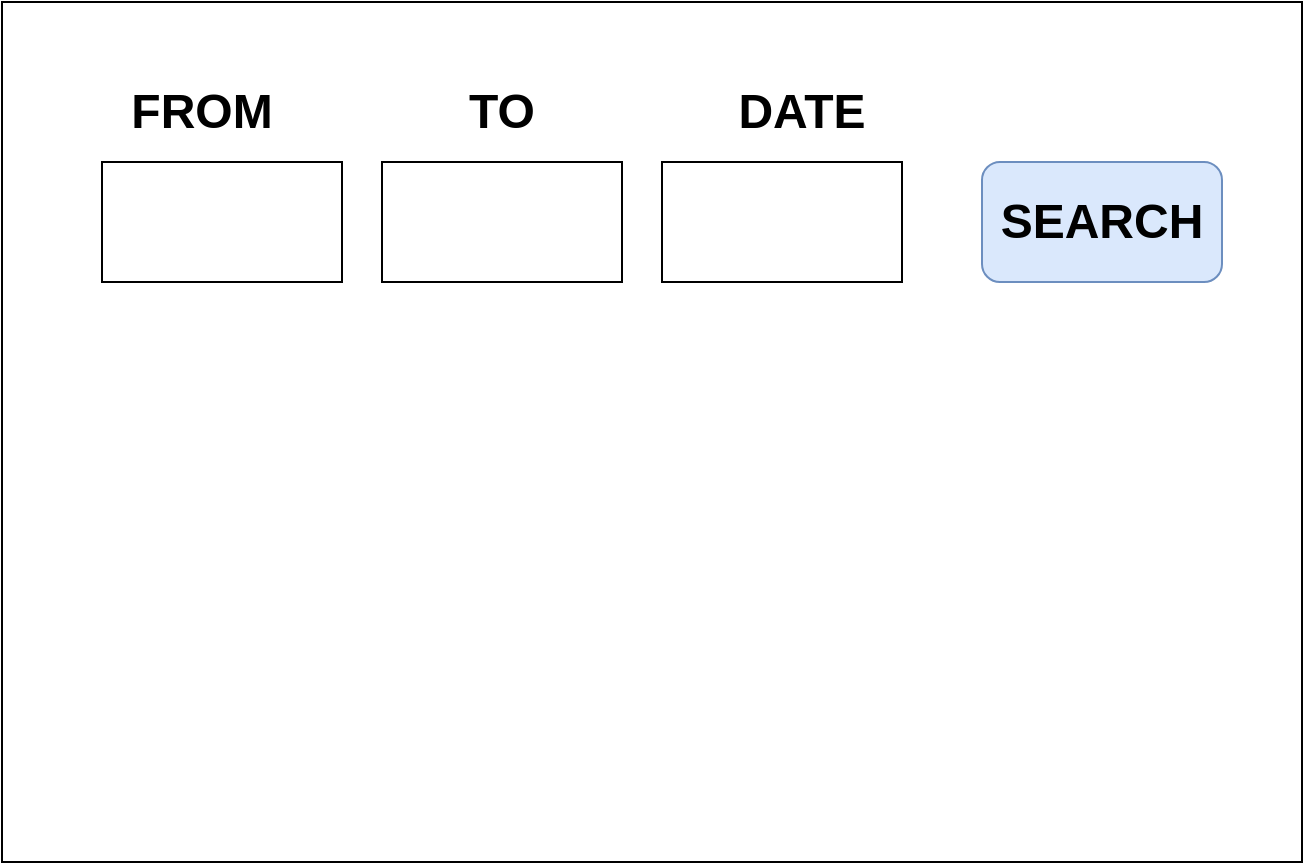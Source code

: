 <mxfile version="21.1.2" pages="5">
  <diagram name="index.jsp" id="LQdYLOly_wxRT5V-thMs">
    <mxGraphModel dx="990" dy="601" grid="1" gridSize="10" guides="1" tooltips="1" connect="1" arrows="1" fold="1" page="1" pageScale="1" pageWidth="850" pageHeight="1100" math="0" shadow="0">
      <root>
        <mxCell id="0" />
        <mxCell id="1" parent="0" />
        <mxCell id="RLXqUKXdcLDBlUjPVs38-1" value="" style="rounded=0;whiteSpace=wrap;html=1;" parent="1" vertex="1">
          <mxGeometry x="80" y="70" width="650" height="430" as="geometry" />
        </mxCell>
        <mxCell id="RLXqUKXdcLDBlUjPVs38-2" value="" style="rounded=0;whiteSpace=wrap;html=1;" parent="1" vertex="1">
          <mxGeometry x="130" y="150" width="120" height="60" as="geometry" />
        </mxCell>
        <mxCell id="RLXqUKXdcLDBlUjPVs38-3" value="" style="rounded=0;whiteSpace=wrap;html=1;" parent="1" vertex="1">
          <mxGeometry x="270" y="150" width="120" height="60" as="geometry" />
        </mxCell>
        <mxCell id="RLXqUKXdcLDBlUjPVs38-4" value="" style="rounded=0;whiteSpace=wrap;html=1;" parent="1" vertex="1">
          <mxGeometry x="410" y="150" width="120" height="60" as="geometry" />
        </mxCell>
        <mxCell id="RLXqUKXdcLDBlUjPVs38-5" value="TO" style="text;html=1;strokeColor=none;fillColor=none;align=center;verticalAlign=middle;whiteSpace=wrap;rounded=0;fontStyle=1;fontSize=24;" parent="1" vertex="1">
          <mxGeometry x="300" y="110" width="60" height="30" as="geometry" />
        </mxCell>
        <mxCell id="RLXqUKXdcLDBlUjPVs38-6" value="FROM" style="text;html=1;strokeColor=none;fillColor=none;align=center;verticalAlign=middle;whiteSpace=wrap;rounded=0;fontStyle=1;fontSize=24;" parent="1" vertex="1">
          <mxGeometry x="150" y="110" width="60" height="30" as="geometry" />
        </mxCell>
        <mxCell id="RLXqUKXdcLDBlUjPVs38-7" value="DATE" style="text;html=1;strokeColor=none;fillColor=none;align=center;verticalAlign=middle;whiteSpace=wrap;rounded=0;fontStyle=1;fontSize=24;" parent="1" vertex="1">
          <mxGeometry x="450" y="110" width="60" height="30" as="geometry" />
        </mxCell>
        <mxCell id="RLXqUKXdcLDBlUjPVs38-8" value="SEARCH" style="rounded=1;whiteSpace=wrap;html=1;fillColor=#dae8fc;strokeColor=#6c8ebf;fontStyle=1;fontSize=24;" parent="1" vertex="1">
          <mxGeometry x="570" y="150" width="120" height="60" as="geometry" />
        </mxCell>
      </root>
    </mxGraphModel>
  </diagram>
  <diagram name="available-flights.jsp" id="iL8gAcU2dVudazyFhegC">
    <mxGraphModel dx="825" dy="501" grid="1" gridSize="10" guides="1" tooltips="1" connect="1" arrows="1" fold="1" page="1" pageScale="1" pageWidth="850" pageHeight="1100" math="0" shadow="0">
      <root>
        <mxCell id="sgPjUnsPto7wz7VtH97T-0" />
        <mxCell id="sgPjUnsPto7wz7VtH97T-1" parent="sgPjUnsPto7wz7VtH97T-0" />
        <mxCell id="sgPjUnsPto7wz7VtH97T-2" value="" style="rounded=0;whiteSpace=wrap;html=1;" parent="sgPjUnsPto7wz7VtH97T-1" vertex="1">
          <mxGeometry x="80" y="70" width="740" height="430" as="geometry" />
        </mxCell>
        <mxCell id="sgPjUnsPto7wz7VtH97T-6" value="ARRIVAL" style="text;html=1;strokeColor=none;fillColor=none;align=center;verticalAlign=middle;whiteSpace=wrap;rounded=0;fontStyle=1;fontSize=24;" parent="sgPjUnsPto7wz7VtH97T-1" vertex="1">
          <mxGeometry x="300" y="110" width="60" height="30" as="geometry" />
        </mxCell>
        <mxCell id="sgPjUnsPto7wz7VtH97T-7" value="DEPARTURE" style="text;html=1;strokeColor=none;fillColor=none;align=center;verticalAlign=middle;whiteSpace=wrap;rounded=0;fontStyle=1;fontSize=24;" parent="sgPjUnsPto7wz7VtH97T-1" vertex="1">
          <mxGeometry x="150" y="110" width="60" height="30" as="geometry" />
        </mxCell>
        <mxCell id="sgPjUnsPto7wz7VtH97T-8" value="AIRLINE" style="text;html=1;strokeColor=none;fillColor=none;align=center;verticalAlign=middle;whiteSpace=wrap;rounded=0;fontStyle=1;fontSize=24;" parent="sgPjUnsPto7wz7VtH97T-1" vertex="1">
          <mxGeometry x="420" y="110" width="60" height="30" as="geometry" />
        </mxCell>
        <mxCell id="SFBZDRhwEDV2XITyUT6O-7" value="PRICE" style="text;html=1;strokeColor=none;fillColor=none;align=center;verticalAlign=middle;whiteSpace=wrap;rounded=0;fontStyle=1;fontSize=24;" parent="sgPjUnsPto7wz7VtH97T-1" vertex="1">
          <mxGeometry x="540" y="110" width="60" height="30" as="geometry" />
        </mxCell>
        <mxCell id="SFBZDRhwEDV2XITyUT6O-8" value="BOOK" style="rounded=1;whiteSpace=wrap;html=1;" parent="sgPjUnsPto7wz7VtH97T-1" vertex="1">
          <mxGeometry x="630" y="165" width="120" height="40" as="geometry" />
        </mxCell>
        <mxCell id="SFBZDRhwEDV2XITyUT6O-9" value="BOOK" style="rounded=1;whiteSpace=wrap;html=1;" parent="sgPjUnsPto7wz7VtH97T-1" vertex="1">
          <mxGeometry x="630" y="213" width="120" height="40" as="geometry" />
        </mxCell>
        <mxCell id="SFBZDRhwEDV2XITyUT6O-35" value="" style="childLayout=tableLayout;recursiveResize=0;shadow=0;fillColor=none;strokeColor=#C0C0C0;movable=1;resizable=1;rotatable=1;deletable=1;editable=1;locked=0;connectable=1;" parent="sgPjUnsPto7wz7VtH97T-1" vertex="1">
          <mxGeometry x="110" y="160" width="410" height="93" as="geometry" />
        </mxCell>
        <mxCell id="SFBZDRhwEDV2XITyUT6O-40" style="shape=tableRow;horizontal=0;startSize=0;swimlaneHead=0;swimlaneBody=0;top=0;left=0;bottom=0;right=0;dropTarget=0;collapsible=0;recursiveResize=0;expand=0;fontStyle=0;fillColor=none;" parent="SFBZDRhwEDV2XITyUT6O-35" vertex="1">
          <mxGeometry width="410" height="46" as="geometry" />
        </mxCell>
        <mxCell id="SFBZDRhwEDV2XITyUT6O-41" value="Value 4" style="connectable=0;recursiveResize=0;strokeColor=none;fillColor=none;align=center;whiteSpace=wrap;html=1;" parent="SFBZDRhwEDV2XITyUT6O-40" vertex="1">
          <mxGeometry width="137" height="46" as="geometry">
            <mxRectangle width="137" height="46" as="alternateBounds" />
          </mxGeometry>
        </mxCell>
        <mxCell id="SFBZDRhwEDV2XITyUT6O-42" value="Value 5" style="connectable=0;recursiveResize=0;strokeColor=none;fillColor=none;align=center;whiteSpace=wrap;html=1;" parent="SFBZDRhwEDV2XITyUT6O-40" vertex="1">
          <mxGeometry x="137" width="136" height="46" as="geometry">
            <mxRectangle width="136" height="46" as="alternateBounds" />
          </mxGeometry>
        </mxCell>
        <mxCell id="SFBZDRhwEDV2XITyUT6O-43" value="" style="connectable=0;recursiveResize=0;strokeColor=none;fillColor=none;align=center;whiteSpace=wrap;html=1;" parent="SFBZDRhwEDV2XITyUT6O-40" vertex="1">
          <mxGeometry x="273" width="137" height="46" as="geometry">
            <mxRectangle width="137" height="46" as="alternateBounds" />
          </mxGeometry>
        </mxCell>
        <mxCell id="SFBZDRhwEDV2XITyUT6O-44" style="shape=tableRow;horizontal=0;startSize=0;swimlaneHead=0;swimlaneBody=0;top=0;left=0;bottom=0;right=0;dropTarget=0;collapsible=0;recursiveResize=0;expand=0;fontStyle=0;fillColor=none;" parent="SFBZDRhwEDV2XITyUT6O-35" vertex="1">
          <mxGeometry y="46" width="410" height="47" as="geometry" />
        </mxCell>
        <mxCell id="SFBZDRhwEDV2XITyUT6O-45" value="Value 7" style="connectable=0;recursiveResize=0;strokeColor=none;fillColor=none;align=center;whiteSpace=wrap;html=1;" parent="SFBZDRhwEDV2XITyUT6O-44" vertex="1">
          <mxGeometry width="137" height="47" as="geometry">
            <mxRectangle width="137" height="47" as="alternateBounds" />
          </mxGeometry>
        </mxCell>
        <mxCell id="SFBZDRhwEDV2XITyUT6O-46" value="Value 8" style="connectable=0;recursiveResize=0;strokeColor=none;fillColor=none;align=center;whiteSpace=wrap;html=1;" parent="SFBZDRhwEDV2XITyUT6O-44" vertex="1">
          <mxGeometry x="137" width="136" height="47" as="geometry">
            <mxRectangle width="136" height="47" as="alternateBounds" />
          </mxGeometry>
        </mxCell>
        <mxCell id="SFBZDRhwEDV2XITyUT6O-47" value="" style="connectable=0;recursiveResize=0;strokeColor=none;fillColor=none;align=center;whiteSpace=wrap;html=1;" parent="SFBZDRhwEDV2XITyUT6O-44" vertex="1">
          <mxGeometry x="273" width="137" height="47" as="geometry">
            <mxRectangle width="137" height="47" as="alternateBounds" />
          </mxGeometry>
        </mxCell>
        <mxCell id="SFBZDRhwEDV2XITyUT6O-72" value="" style="childLayout=tableLayout;recursiveResize=0;shadow=0;fillColor=none;strokeColor=#C0C0C0;movable=1;resizable=1;rotatable=1;deletable=1;editable=1;locked=0;connectable=1;" parent="sgPjUnsPto7wz7VtH97T-1" vertex="1">
          <mxGeometry x="380" y="160" width="380" height="94" as="geometry" />
        </mxCell>
        <mxCell id="SFBZDRhwEDV2XITyUT6O-73" style="shape=tableRow;horizontal=0;startSize=0;swimlaneHead=0;swimlaneBody=0;top=0;left=0;bottom=0;right=0;dropTarget=0;collapsible=0;recursiveResize=0;expand=0;fontStyle=0;fillColor=none;" parent="SFBZDRhwEDV2XITyUT6O-72" vertex="1">
          <mxGeometry width="380" height="40" as="geometry" />
        </mxCell>
        <mxCell id="SFBZDRhwEDV2XITyUT6O-74" value="Value 4" style="connectable=0;recursiveResize=0;strokeColor=none;fillColor=none;align=center;whiteSpace=wrap;html=1;" parent="SFBZDRhwEDV2XITyUT6O-73" vertex="1">
          <mxGeometry width="127" height="40" as="geometry">
            <mxRectangle width="127" height="40" as="alternateBounds" />
          </mxGeometry>
        </mxCell>
        <mxCell id="SFBZDRhwEDV2XITyUT6O-75" value="Value 5" style="connectable=0;recursiveResize=0;strokeColor=none;fillColor=none;align=center;whiteSpace=wrap;html=1;" parent="SFBZDRhwEDV2XITyUT6O-73" vertex="1">
          <mxGeometry x="127" width="126" height="40" as="geometry">
            <mxRectangle width="126" height="40" as="alternateBounds" />
          </mxGeometry>
        </mxCell>
        <mxCell id="SFBZDRhwEDV2XITyUT6O-76" value="" style="connectable=0;recursiveResize=0;strokeColor=none;fillColor=none;align=center;whiteSpace=wrap;html=1;" parent="SFBZDRhwEDV2XITyUT6O-73" vertex="1">
          <mxGeometry x="253" width="127" height="40" as="geometry">
            <mxRectangle width="127" height="40" as="alternateBounds" />
          </mxGeometry>
        </mxCell>
        <mxCell id="SFBZDRhwEDV2XITyUT6O-77" style="shape=tableRow;horizontal=0;startSize=0;swimlaneHead=0;swimlaneBody=0;top=0;left=0;bottom=0;right=0;dropTarget=0;collapsible=0;recursiveResize=0;expand=0;fontStyle=0;fillColor=none;" parent="SFBZDRhwEDV2XITyUT6O-72" vertex="1">
          <mxGeometry y="40" width="380" height="54" as="geometry" />
        </mxCell>
        <mxCell id="SFBZDRhwEDV2XITyUT6O-78" value="Value 7" style="connectable=0;recursiveResize=0;strokeColor=none;fillColor=none;align=center;whiteSpace=wrap;html=1;" parent="SFBZDRhwEDV2XITyUT6O-77" vertex="1">
          <mxGeometry width="127" height="54" as="geometry">
            <mxRectangle width="127" height="54" as="alternateBounds" />
          </mxGeometry>
        </mxCell>
        <mxCell id="SFBZDRhwEDV2XITyUT6O-79" value="Value 8" style="connectable=0;recursiveResize=0;strokeColor=none;fillColor=none;align=center;whiteSpace=wrap;html=1;" parent="SFBZDRhwEDV2XITyUT6O-77" vertex="1">
          <mxGeometry x="127" width="126" height="54" as="geometry">
            <mxRectangle width="126" height="54" as="alternateBounds" />
          </mxGeometry>
        </mxCell>
        <mxCell id="SFBZDRhwEDV2XITyUT6O-80" value="" style="connectable=0;recursiveResize=0;strokeColor=none;fillColor=none;align=center;whiteSpace=wrap;html=1;" parent="SFBZDRhwEDV2XITyUT6O-77" vertex="1">
          <mxGeometry x="253" width="127" height="54" as="geometry">
            <mxRectangle width="127" height="54" as="alternateBounds" />
          </mxGeometry>
        </mxCell>
      </root>
    </mxGraphModel>
  </diagram>
  <diagram name="registration.jsp" id="00wjx7Kue7E5soocuMo5">
    <mxGraphModel dx="990" dy="601" grid="1" gridSize="10" guides="1" tooltips="1" connect="1" arrows="1" fold="1" page="1" pageScale="1" pageWidth="850" pageHeight="1100" math="0" shadow="0">
      <root>
        <mxCell id="5r6CD-eMkaHkt80nQbGX-0" />
        <mxCell id="5r6CD-eMkaHkt80nQbGX-1" parent="5r6CD-eMkaHkt80nQbGX-0" />
        <mxCell id="5r6CD-eMkaHkt80nQbGX-2" value="" style="rounded=0;whiteSpace=wrap;html=1;" parent="5r6CD-eMkaHkt80nQbGX-1" vertex="1">
          <mxGeometry x="80" y="70" width="740" height="430" as="geometry" />
        </mxCell>
        <mxCell id="5r6CD-eMkaHkt80nQbGX-3" value="PASSWORD" style="text;html=1;strokeColor=none;fillColor=none;align=center;verticalAlign=middle;whiteSpace=wrap;rounded=0;fontStyle=1;fontSize=24;" parent="5r6CD-eMkaHkt80nQbGX-1" vertex="1">
          <mxGeometry x="220" y="250" width="60" height="30" as="geometry" />
        </mxCell>
        <mxCell id="5r6CD-eMkaHkt80nQbGX-7" value="REGISTER" style="rounded=1;whiteSpace=wrap;html=1;fontStyle=1;fontSize=24;fillColor=#dae8fc;strokeColor=#6c8ebf;" parent="5r6CD-eMkaHkt80nQbGX-1" vertex="1">
          <mxGeometry x="380" y="350" width="120" height="40" as="geometry" />
        </mxCell>
        <mxCell id="5jZ2WwFSqaXmc2T2beJb-0" value="NAME" style="text;html=1;strokeColor=none;fillColor=none;align=center;verticalAlign=middle;whiteSpace=wrap;rounded=0;fontStyle=1;fontSize=24;" parent="5r6CD-eMkaHkt80nQbGX-1" vertex="1">
          <mxGeometry x="210" y="190" width="60" height="30" as="geometry" />
        </mxCell>
        <mxCell id="5jZ2WwFSqaXmc2T2beJb-2" value="" style="rounded=0;whiteSpace=wrap;html=1;" parent="5r6CD-eMkaHkt80nQbGX-1" vertex="1">
          <mxGeometry x="390" y="190" width="120" height="40" as="geometry" />
        </mxCell>
        <mxCell id="5jZ2WwFSqaXmc2T2beJb-3" value="" style="rounded=0;whiteSpace=wrap;html=1;" parent="5r6CD-eMkaHkt80nQbGX-1" vertex="1">
          <mxGeometry x="390" y="250" width="120" height="40" as="geometry" />
        </mxCell>
      </root>
    </mxGraphModel>
  </diagram>
  <diagram name="payment.jsp" id="a22ZBo0_Qt4sb4xSzoWd">
    <mxGraphModel dx="990" dy="601" grid="1" gridSize="10" guides="1" tooltips="1" connect="1" arrows="1" fold="1" page="1" pageScale="1" pageWidth="850" pageHeight="1100" math="0" shadow="0">
      <root>
        <mxCell id="rr5hNsdtqaxWnwavUrbN-0" />
        <mxCell id="rr5hNsdtqaxWnwavUrbN-1" parent="rr5hNsdtqaxWnwavUrbN-0" />
        <mxCell id="rr5hNsdtqaxWnwavUrbN-2" value="" style="rounded=0;whiteSpace=wrap;html=1;" parent="rr5hNsdtqaxWnwavUrbN-1" vertex="1">
          <mxGeometry x="80" y="70" width="740" height="430" as="geometry" />
        </mxCell>
        <mxCell id="rr5hNsdtqaxWnwavUrbN-3" value="FROM" style="text;html=1;strokeColor=none;fillColor=none;align=center;verticalAlign=middle;whiteSpace=wrap;rounded=0;fontStyle=1;fontSize=24;" parent="rr5hNsdtqaxWnwavUrbN-1" vertex="1">
          <mxGeometry x="210" y="230" width="60" height="30" as="geometry" />
        </mxCell>
        <mxCell id="rr5hNsdtqaxWnwavUrbN-4" value="BOOK" style="rounded=1;whiteSpace=wrap;html=1;fontStyle=1;labelBackgroundColor=none;fillColor=#dae8fc;strokeColor=#6c8ebf;" parent="rr5hNsdtqaxWnwavUrbN-1" vertex="1">
          <mxGeometry x="380" y="410" width="120" height="40" as="geometry" />
        </mxCell>
        <mxCell id="rr5hNsdtqaxWnwavUrbN-5" value="AIRLINE" style="text;html=1;strokeColor=none;fillColor=none;align=center;verticalAlign=middle;whiteSpace=wrap;rounded=0;fontStyle=1;fontSize=24;" parent="rr5hNsdtqaxWnwavUrbN-1" vertex="1">
          <mxGeometry x="210" y="190" width="60" height="30" as="geometry" />
        </mxCell>
        <mxCell id="CJiEM_IzR2tykGGQn-Zr-0" value="TO" style="text;html=1;strokeColor=none;fillColor=none;align=center;verticalAlign=middle;whiteSpace=wrap;rounded=0;fontStyle=1;fontSize=24;" parent="rr5hNsdtqaxWnwavUrbN-1" vertex="1">
          <mxGeometry x="220" y="270" width="60" height="30" as="geometry" />
        </mxCell>
        <mxCell id="CJiEM_IzR2tykGGQn-Zr-5" value="AMOUNT" style="text;html=1;strokeColor=none;fillColor=none;align=center;verticalAlign=middle;whiteSpace=wrap;rounded=0;fontStyle=1;fontSize=24;" parent="rr5hNsdtqaxWnwavUrbN-1" vertex="1">
          <mxGeometry x="210" y="310" width="60" height="30" as="geometry" />
        </mxCell>
        <mxCell id="BW6usyiTNaQdVqDvLoPr-0" value="MAKE PAYMENT" style="text;html=1;strokeColor=none;fillColor=none;align=center;verticalAlign=middle;whiteSpace=wrap;rounded=0;fontStyle=1;fontSize=24;" vertex="1" parent="rr5hNsdtqaxWnwavUrbN-1">
          <mxGeometry x="327.5" y="90" width="245" height="30" as="geometry" />
        </mxCell>
      </root>
    </mxGraphModel>
  </diagram>
  <diagram name="confirm.jsp" id="HOp8JR7yVnedNBfkHkiF">
    <mxGraphModel dx="990" dy="601" grid="1" gridSize="10" guides="1" tooltips="1" connect="1" arrows="1" fold="1" page="1" pageScale="1" pageWidth="850" pageHeight="1100" math="0" shadow="0">
      <root>
        <mxCell id="c8S1V9rUSXH6mUvqNyAG-0" />
        <mxCell id="c8S1V9rUSXH6mUvqNyAG-1" parent="c8S1V9rUSXH6mUvqNyAG-0" />
        <mxCell id="c8S1V9rUSXH6mUvqNyAG-2" value="" style="rounded=0;whiteSpace=wrap;html=1;" parent="c8S1V9rUSXH6mUvqNyAG-1" vertex="1">
          <mxGeometry x="80" y="70" width="740" height="430" as="geometry" />
        </mxCell>
        <mxCell id="c8S1V9rUSXH6mUvqNyAG-5" value="&lt;b&gt;&lt;font style=&quot;font-size: 24px;&quot;&gt;BOOKING CONFIRMED&amp;nbsp; !!&lt;/font&gt;&lt;/b&gt;" style="text;html=1;strokeColor=none;fillColor=none;align=center;verticalAlign=middle;whiteSpace=wrap;rounded=0;" parent="c8S1V9rUSXH6mUvqNyAG-1" vertex="1">
          <mxGeometry x="210" y="190" width="490" height="30" as="geometry" />
        </mxCell>
        <UserObject label="&lt;font style=&quot;font-size: 24px;&quot;&gt;confirm.jsp&lt;/font&gt;" link="confirm.jsp" id="aolQ36Wq4kJEVrWNbPBt-0">
          <mxCell style="text;whiteSpace=wrap;html=1;" vertex="1" parent="c8S1V9rUSXH6mUvqNyAG-1">
            <mxGeometry x="450" y="30" width="90" height="40" as="geometry" />
          </mxCell>
        </UserObject>
      </root>
    </mxGraphModel>
  </diagram>
</mxfile>
